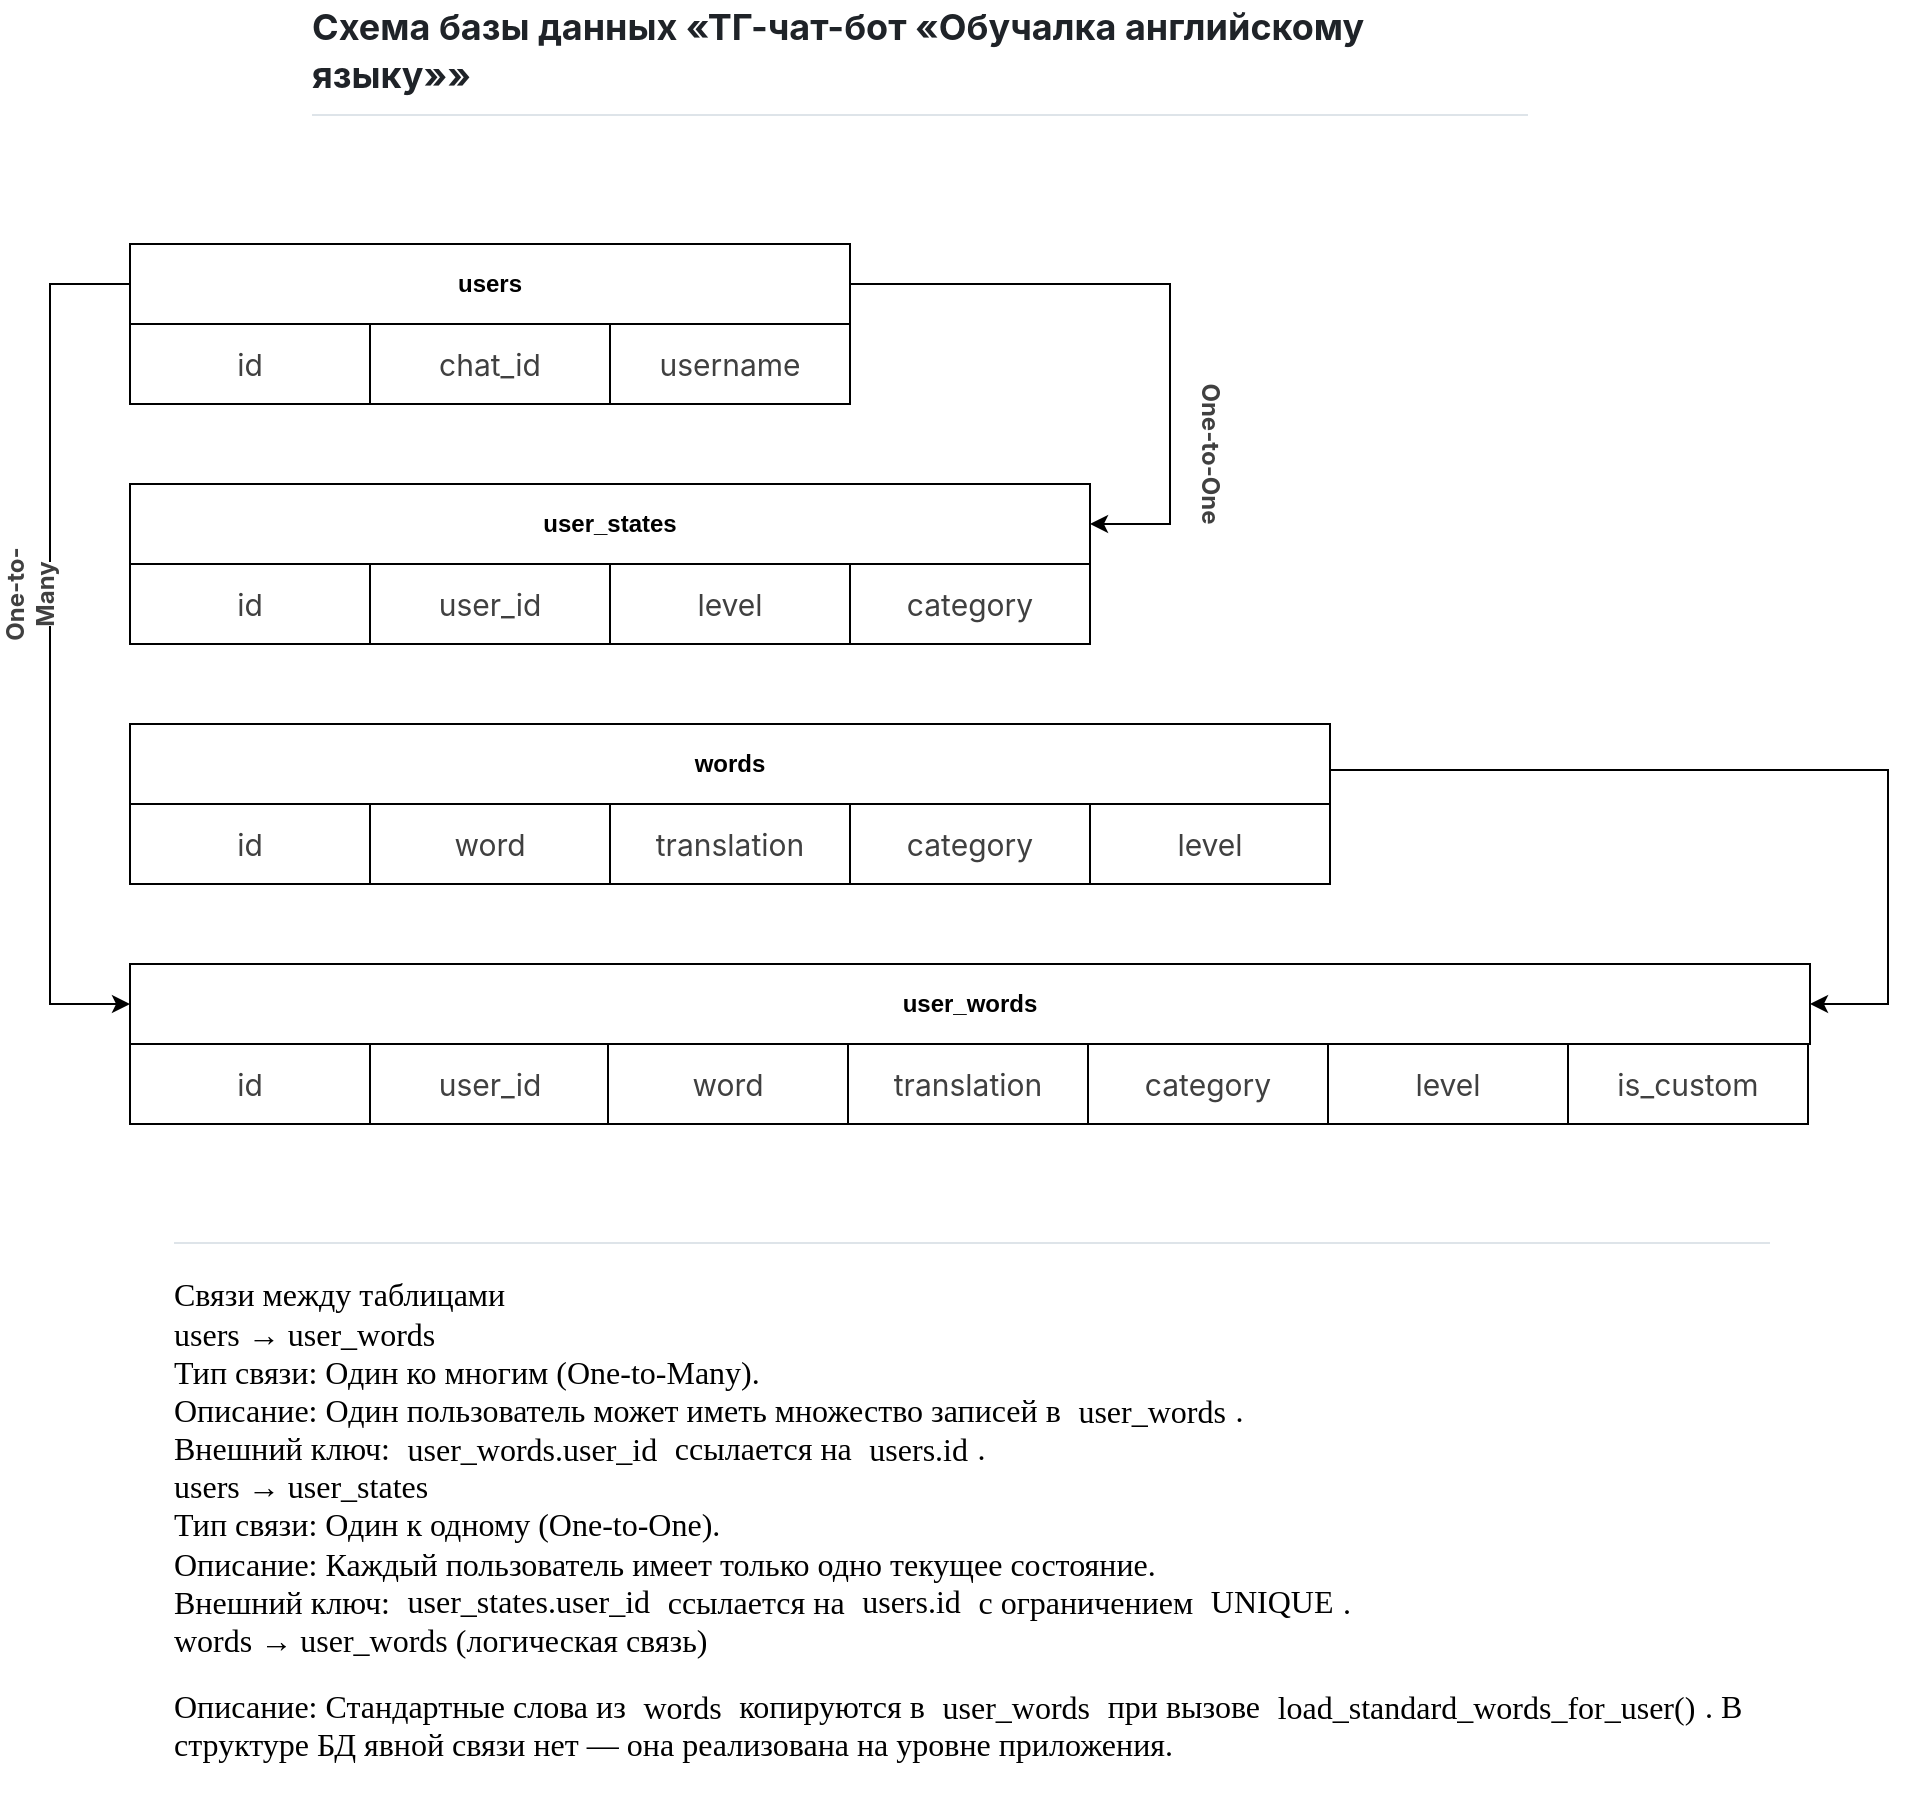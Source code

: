 <mxfile version="26.2.14">
  <diagram name="Страница — 1" id="DyJaACHZ-Qu4j4dXTXyz">
    <mxGraphModel dx="872" dy="1642" grid="1" gridSize="10" guides="1" tooltips="1" connect="1" arrows="1" fold="1" page="1" pageScale="1" pageWidth="827" pageHeight="1169" math="0" shadow="0">
      <root>
        <mxCell id="0" />
        <mxCell id="1" parent="0" />
        <mxCell id="5j_cM3AdmCN1_-_gZiW3-1" value="" style="group" parent="1" connectable="0" vertex="1">
          <mxGeometry x="150" y="-1030" width="360" height="80" as="geometry" />
        </mxCell>
        <mxCell id="5j_cM3AdmCN1_-_gZiW3-2" value="" style="group" parent="5j_cM3AdmCN1_-_gZiW3-1" connectable="0" vertex="1">
          <mxGeometry width="360.0" height="80" as="geometry" />
        </mxCell>
        <mxCell id="5j_cM3AdmCN1_-_gZiW3-3" value="" style="group" parent="5j_cM3AdmCN1_-_gZiW3-2" connectable="0" vertex="1">
          <mxGeometry width="360.0" height="80" as="geometry" />
        </mxCell>
        <mxCell id="5j_cM3AdmCN1_-_gZiW3-5" value="&lt;div style=&quot;text-align: left;&quot;&gt;&lt;font face=&quot;DeepSeek-CJK-patch, Inter, system-ui, -apple-system, BlinkMacSystemFont, Segoe UI, Roboto, Noto Sans, Ubuntu, Cantarell, Helvetica Neue, Oxygen, Open Sans, sans-serif&quot; color=&quot;#404040&quot;&gt;&lt;span style=&quot;font-size: 15px; background-color: rgb(255, 255, 255);&quot;&gt;id&lt;/span&gt;&lt;/font&gt;&lt;/div&gt;" style="whiteSpace=wrap;html=1;align=center;" parent="5j_cM3AdmCN1_-_gZiW3-3" vertex="1">
          <mxGeometry y="40" width="120.0" height="40" as="geometry" />
        </mxCell>
        <mxCell id="5j_cM3AdmCN1_-_gZiW3-6" value="&lt;span style=&quot;color: rgb(64, 64, 64); font-family: DeepSeek-CJK-patch, Inter, system-ui, -apple-system, BlinkMacSystemFont, &amp;quot;Segoe UI&amp;quot;, Roboto, &amp;quot;Noto Sans&amp;quot;, Ubuntu, Cantarell, &amp;quot;Helvetica Neue&amp;quot;, Oxygen, &amp;quot;Open Sans&amp;quot;, sans-serif; font-size: 15px; text-align: left; background-color: rgb(255, 255, 255);&quot;&gt;chat_id&lt;/span&gt;" style="whiteSpace=wrap;html=1;align=center;" parent="5j_cM3AdmCN1_-_gZiW3-3" vertex="1">
          <mxGeometry x="120.0" y="40" width="120.0" height="40" as="geometry" />
        </mxCell>
        <mxCell id="5j_cM3AdmCN1_-_gZiW3-7" value="&lt;span style=&quot;color: rgb(64, 64, 64); font-family: DeepSeek-CJK-patch, Inter, system-ui, -apple-system, BlinkMacSystemFont, &amp;quot;Segoe UI&amp;quot;, Roboto, &amp;quot;Noto Sans&amp;quot;, Ubuntu, Cantarell, &amp;quot;Helvetica Neue&amp;quot;, Oxygen, &amp;quot;Open Sans&amp;quot;, sans-serif; font-size: 15px; text-align: left; background-color: rgb(255, 255, 255);&quot;&gt;username&lt;/span&gt;" style="whiteSpace=wrap;html=1;align=center;" parent="5j_cM3AdmCN1_-_gZiW3-3" vertex="1">
          <mxGeometry x="240.0" y="40" width="120.0" height="40" as="geometry" />
        </mxCell>
        <mxCell id="5j_cM3AdmCN1_-_gZiW3-8" value="&lt;strong style=&quot;font-family: inherit; font-style: inherit; font-variant: inherit; background-color: rgb(255, 255, 255); box-sizing: border-box; margin: 0px; padding: 0px; border: 0px; font-stretch: inherit; line-height: inherit; font-optical-sizing: inherit; font-size-adjust: inherit; font-kerning: inherit; font-feature-settings: inherit; font-variation-settings: inherit; vertical-align: baseline;&quot; class=&quot;sc-iFwKgL hUqJiY&quot;&gt;&lt;span style=&quot;box-sizing: border-box; margin: 0px; padding: 0px; border: 0px; font-style: inherit; font-variant: inherit; font-weight: inherit; font-stretch: inherit; line-height: inherit; font-family: inherit; font-optical-sizing: inherit; font-size-adjust: inherit; font-kerning: inherit; font-feature-settings: inherit; font-variation-settings: inherit; vertical-align: baseline;&quot; class=&quot;sc-hjriPb UUUfT&quot;&gt;users&lt;/span&gt;&lt;/strong&gt;" style="whiteSpace=wrap;html=1;align=center;" parent="5j_cM3AdmCN1_-_gZiW3-1" vertex="1">
          <mxGeometry width="360.0" height="40" as="geometry" />
        </mxCell>
        <mxCell id="5j_cM3AdmCN1_-_gZiW3-9" value="&lt;h3 style=&quot;--tw-border-spacing-x: 0; --tw-border-spacing-y: 0; --tw-translate-x: 0; --tw-translate-y: 0; --tw-rotate: 0; --tw-skew-x: 0; --tw-skew-y: 0; --tw-scale-x: 1; --tw-scale-y: 1; --tw-pan-x: ; --tw-pan-y: ; --tw-pinch-zoom: ; --tw-scroll-snap-strictness: proximity; --tw-gradient-from-position: ; --tw-gradient-via-position: ; --tw-gradient-to-position: ; --tw-ordinal: ; --tw-slashed-zero: ; --tw-numeric-figure: ; --tw-numeric-spacing: ; --tw-numeric-fraction: ; --tw-ring-inset: ; --tw-ring-offset-width: 0px; --tw-ring-offset-color: light-dark(#fff, #000000); --tw-ring-color: rgb(59 130 246 / .5); --tw-ring-offset-shadow: 0 0 #0000; --tw-ring-shadow: 0 0 #0000; --tw-shadow: 0 0 #0000; --tw-shadow-colored: 0 0 #0000; --tw-blur: ; --tw-brightness: ; --tw-contrast: ; --tw-grayscale: ; --tw-hue-rotate: ; --tw-invert: ; --tw-saturate: ; --tw-sepia: ; --tw-drop-shadow: ; --tw-backdrop-blur: ; --tw-backdrop-brightness: ; --tw-backdrop-contrast: ; --tw-backdrop-grayscale: ; --tw-backdrop-hue-rotate: ; --tw-backdrop-invert: ; --tw-backdrop-opacity: ; --tw-backdrop-saturate: ; --tw-backdrop-sepia: ; --tw-contain-size: ; --tw-contain-layout: ; --tw-contain-paint: ; --tw-contain-style: ; box-sizing: border-box; border-width: 0px; border-style: solid; border-color: rgb(227, 227, 227); margin: 12px 0px; unicode-bidi: plaintext; line-height: 1.78; text-align: start; color: rgb(44, 44, 54);&quot;&gt;&lt;br&gt;&lt;/h3&gt;" style="text;html=1;align=center;verticalAlign=middle;whiteSpace=wrap;rounded=0;" parent="1" vertex="1">
          <mxGeometry x="149" y="-430" width="670" height="120" as="geometry" />
        </mxCell>
        <mxCell id="5j_cM3AdmCN1_-_gZiW3-10" value="&lt;h1 style=&quot;box-sizing: border-box; margin-right: 0px; margin-bottom: 16px; margin-left: 0px; padding-bottom: 0.3em; border-bottom: 1px solid rgba(209, 217, 224, 0.7); color: rgb(31, 35, 40); font-family: -apple-system, BlinkMacSystemFont, &amp;quot;Segoe UI&amp;quot;, &amp;quot;Noto Sans&amp;quot;, Helvetica, Arial, sans-serif, &amp;quot;Apple Color Emoji&amp;quot;, &amp;quot;Segoe UI Emoji&amp;quot;; text-align: start; background-color: rgb(255, 255, 255); line-height: 95%; margin-top: 0px !important;&quot; dir=&quot;auto&quot; class=&quot;heading-element&quot; tabindex=&quot;-1&quot;&gt;&lt;font style=&quot;&quot;&gt;&lt;font style=&quot;vertical-align: inherit;&quot;&gt;&lt;font style=&quot;vertical-align: inherit;&quot;&gt;&lt;font style=&quot;vertical-align: inherit;&quot;&gt;&lt;font style=&quot;vertical-align: inherit; font-size: 18px;&quot;&gt;Схема базы данных «ТГ-чат-бот «Обучалка английскому языку»»&lt;/font&gt;&lt;/font&gt;&lt;/font&gt;&lt;/font&gt;&lt;/font&gt;&lt;/h1&gt;" style="text;html=1;align=center;verticalAlign=middle;whiteSpace=wrap;rounded=0;" parent="1" vertex="1">
          <mxGeometry x="240" y="-1130" width="610" height="30" as="geometry" />
        </mxCell>
        <mxCell id="5j_cM3AdmCN1_-_gZiW3-13" value="" style="group" parent="1" connectable="0" vertex="1">
          <mxGeometry x="150" y="-750" width="360" height="40" as="geometry" />
        </mxCell>
        <mxCell id="5j_cM3AdmCN1_-_gZiW3-14" value="&lt;span style=&quot;color: rgb(64, 64, 64); font-family: DeepSeek-CJK-patch, Inter, system-ui, -apple-system, BlinkMacSystemFont, &amp;quot;Segoe UI&amp;quot;, Roboto, &amp;quot;Noto Sans&amp;quot;, Ubuntu, Cantarell, &amp;quot;Helvetica Neue&amp;quot;, Oxygen, &amp;quot;Open Sans&amp;quot;, sans-serif; font-size: 15px; text-align: left; background-color: rgb(255, 255, 255);&quot;&gt;id&lt;/span&gt;" style="whiteSpace=wrap;html=1;align=center;" parent="5j_cM3AdmCN1_-_gZiW3-13" vertex="1">
          <mxGeometry width="120" height="40" as="geometry" />
        </mxCell>
        <mxCell id="5j_cM3AdmCN1_-_gZiW3-15" value="word (VARCHAR(255))" style="whiteSpace=wrap;html=1;align=center;" parent="5j_cM3AdmCN1_-_gZiW3-13" vertex="1">
          <mxGeometry x="120" width="120" height="40" as="geometry" />
        </mxCell>
        <mxCell id="5j_cM3AdmCN1_-_gZiW3-16" value="&lt;span style=&quot;background-color: rgb(255, 255, 255);&quot;&gt;translation (VARCHAR(255))&lt;/span&gt;" style="whiteSpace=wrap;html=1;align=center;" parent="5j_cM3AdmCN1_-_gZiW3-13" vertex="1">
          <mxGeometry x="240" width="120" height="40" as="geometry" />
        </mxCell>
        <mxCell id="5j_cM3AdmCN1_-_gZiW3-17" value="&lt;strong style=&quot;font-family: inherit; font-style: inherit; font-variant: inherit; background-color: rgb(255, 255, 255); box-sizing: border-box; margin: 0px; padding: 0px; border: 0px; font-stretch: inherit; line-height: inherit; font-optical-sizing: inherit; font-size-adjust: inherit; font-kerning: inherit; font-feature-settings: inherit; font-variation-settings: inherit; vertical-align: baseline;&quot; class=&quot;sc-iFwKgL hUqJiY&quot;&gt;&lt;span style=&quot;box-sizing: border-box; margin: 0px; padding: 0px; border: 0px; font-style: inherit; font-variant: inherit; font-weight: inherit; font-stretch: inherit; line-height: inherit; font-family: inherit; font-optical-sizing: inherit; font-size-adjust: inherit; font-kerning: inherit; font-feature-settings: inherit; font-variation-settings: inherit; vertical-align: baseline;&quot; class=&quot;sc-hjriPb UUUfT&quot;&gt;words&lt;/span&gt;&lt;/strong&gt;" style="whiteSpace=wrap;html=1;align=center;" parent="1" vertex="1">
          <mxGeometry x="150" y="-790" width="600" height="40" as="geometry" />
        </mxCell>
        <mxCell id="5j_cM3AdmCN1_-_gZiW3-19" value="&lt;span style=&quot;color: rgb(64, 64, 64); font-family: DeepSeek-CJK-patch, Inter, system-ui, -apple-system, BlinkMacSystemFont, &amp;quot;Segoe UI&amp;quot;, Roboto, &amp;quot;Noto Sans&amp;quot;, Ubuntu, Cantarell, &amp;quot;Helvetica Neue&amp;quot;, Oxygen, &amp;quot;Open Sans&amp;quot;, sans-serif; font-size: 15px; text-align: left; background-color: rgb(255, 255, 255);&quot;&gt;word&lt;/span&gt;" style="whiteSpace=wrap;html=1;align=center;" parent="1" vertex="1">
          <mxGeometry x="270" y="-750" width="120" height="40" as="geometry" />
        </mxCell>
        <mxCell id="5j_cM3AdmCN1_-_gZiW3-20" value="&lt;span style=&quot;color: rgb(64, 64, 64); font-family: DeepSeek-CJK-patch, Inter, system-ui, -apple-system, BlinkMacSystemFont, &amp;quot;Segoe UI&amp;quot;, Roboto, &amp;quot;Noto Sans&amp;quot;, Ubuntu, Cantarell, &amp;quot;Helvetica Neue&amp;quot;, Oxygen, &amp;quot;Open Sans&amp;quot;, sans-serif; font-size: 15px; text-align: left; background-color: rgb(255, 255, 255);&quot;&gt;translation&lt;/span&gt;" style="whiteSpace=wrap;html=1;align=center;" parent="1" vertex="1">
          <mxGeometry x="390" y="-750" width="120" height="40" as="geometry" />
        </mxCell>
        <mxCell id="5j_cM3AdmCN1_-_gZiW3-21" value="&lt;span style=&quot;color: rgb(64, 64, 64); font-family: DeepSeek-CJK-patch, Inter, system-ui, -apple-system, BlinkMacSystemFont, &amp;quot;Segoe UI&amp;quot;, Roboto, &amp;quot;Noto Sans&amp;quot;, Ubuntu, Cantarell, &amp;quot;Helvetica Neue&amp;quot;, Oxygen, &amp;quot;Open Sans&amp;quot;, sans-serif; font-size: 15px; text-align: left; background-color: rgb(255, 255, 255);&quot;&gt;category&lt;/span&gt;" style="whiteSpace=wrap;html=1;align=center;" parent="1" vertex="1">
          <mxGeometry x="510" y="-750" width="120" height="40" as="geometry" />
        </mxCell>
        <mxCell id="uA43tMn0e1lxk-yBUitx-5" value="&lt;span style=&quot;color: rgb(64, 64, 64); font-family: DeepSeek-CJK-patch, Inter, system-ui, -apple-system, BlinkMacSystemFont, &amp;quot;Segoe UI&amp;quot;, Roboto, &amp;quot;Noto Sans&amp;quot;, Ubuntu, Cantarell, &amp;quot;Helvetica Neue&amp;quot;, Oxygen, &amp;quot;Open Sans&amp;quot;, sans-serif; font-size: 15px; text-align: left; background-color: rgb(255, 255, 255);&quot;&gt;level&lt;/span&gt;" style="whiteSpace=wrap;html=1;align=center;" parent="1" vertex="1">
          <mxGeometry x="630" y="-750" width="120" height="40" as="geometry" />
        </mxCell>
        <mxCell id="uA43tMn0e1lxk-yBUitx-6" value="" style="group" parent="1" connectable="0" vertex="1">
          <mxGeometry x="150" y="-630" width="360" height="40" as="geometry" />
        </mxCell>
        <mxCell id="uA43tMn0e1lxk-yBUitx-7" value="&lt;span style=&quot;color: rgb(64, 64, 64); font-family: DeepSeek-CJK-patch, Inter, system-ui, -apple-system, BlinkMacSystemFont, &amp;quot;Segoe UI&amp;quot;, Roboto, &amp;quot;Noto Sans&amp;quot;, Ubuntu, Cantarell, &amp;quot;Helvetica Neue&amp;quot;, Oxygen, &amp;quot;Open Sans&amp;quot;, sans-serif; font-size: 15px; text-align: left; background-color: rgb(255, 255, 255);&quot;&gt;id&lt;/span&gt;" style="whiteSpace=wrap;html=1;align=center;" parent="uA43tMn0e1lxk-yBUitx-6" vertex="1">
          <mxGeometry width="120" height="40" as="geometry" />
        </mxCell>
        <mxCell id="uA43tMn0e1lxk-yBUitx-8" value="&lt;span style=&quot;color: rgb(64, 64, 64); font-family: DeepSeek-CJK-patch, Inter, system-ui, -apple-system, BlinkMacSystemFont, &amp;quot;Segoe UI&amp;quot;, Roboto, &amp;quot;Noto Sans&amp;quot;, Ubuntu, Cantarell, &amp;quot;Helvetica Neue&amp;quot;, Oxygen, &amp;quot;Open Sans&amp;quot;, sans-serif; font-size: 15px; text-align: left; background-color: rgb(255, 255, 255);&quot;&gt;user_id&lt;/span&gt;" style="whiteSpace=wrap;html=1;align=center;" parent="uA43tMn0e1lxk-yBUitx-6" vertex="1">
          <mxGeometry x="120" width="120" height="40" as="geometry" />
        </mxCell>
        <mxCell id="uA43tMn0e1lxk-yBUitx-9" value="&lt;span style=&quot;background-color: rgb(255, 255, 255);&quot;&gt;translation (VARCHAR(255))&lt;/span&gt;" style="whiteSpace=wrap;html=1;align=center;" parent="uA43tMn0e1lxk-yBUitx-6" vertex="1">
          <mxGeometry x="240" width="120" height="40" as="geometry" />
        </mxCell>
        <mxCell id="uA43tMn0e1lxk-yBUitx-10" value="&lt;strong style=&quot;font-family: inherit; font-style: inherit; font-variant: inherit; background-color: rgb(255, 255, 255); box-sizing: border-box; margin: 0px; padding: 0px; border: 0px; font-stretch: inherit; line-height: inherit; font-optical-sizing: inherit; font-size-adjust: inherit; font-kerning: inherit; font-feature-settings: inherit; font-variation-settings: inherit; vertical-align: baseline;&quot; class=&quot;sc-iFwKgL hUqJiY&quot;&gt;&lt;span style=&quot;box-sizing: border-box; margin: 0px; padding: 0px; border: 0px; font-style: inherit; font-variant: inherit; font-weight: inherit; font-stretch: inherit; line-height: inherit; font-family: inherit; font-optical-sizing: inherit; font-size-adjust: inherit; font-kerning: inherit; font-feature-settings: inherit; font-variation-settings: inherit; vertical-align: baseline;&quot; class=&quot;sc-hjriPb UUUfT&quot;&gt;user_words&lt;/span&gt;&lt;/strong&gt;" style="whiteSpace=wrap;html=1;align=center;" parent="1" vertex="1">
          <mxGeometry x="150" y="-670" width="840" height="40" as="geometry" />
        </mxCell>
        <mxCell id="uA43tMn0e1lxk-yBUitx-11" value="&lt;span style=&quot;color: rgb(64, 64, 64); font-family: DeepSeek-CJK-patch, Inter, system-ui, -apple-system, BlinkMacSystemFont, &amp;quot;Segoe UI&amp;quot;, Roboto, &amp;quot;Noto Sans&amp;quot;, Ubuntu, Cantarell, &amp;quot;Helvetica Neue&amp;quot;, Oxygen, &amp;quot;Open Sans&amp;quot;, sans-serif; font-size: 15px; text-align: left; background-color: rgb(255, 255, 255);&quot;&gt;word&lt;/span&gt;" style="whiteSpace=wrap;html=1;align=center;" parent="1" vertex="1">
          <mxGeometry x="389" y="-630" width="120" height="40" as="geometry" />
        </mxCell>
        <mxCell id="uA43tMn0e1lxk-yBUitx-12" value="&lt;span style=&quot;color: rgb(64, 64, 64); font-family: DeepSeek-CJK-patch, Inter, system-ui, -apple-system, BlinkMacSystemFont, &amp;quot;Segoe UI&amp;quot;, Roboto, &amp;quot;Noto Sans&amp;quot;, Ubuntu, Cantarell, &amp;quot;Helvetica Neue&amp;quot;, Oxygen, &amp;quot;Open Sans&amp;quot;, sans-serif; font-size: 15px; text-align: left; background-color: rgb(255, 255, 255);&quot;&gt;translation&lt;/span&gt;" style="whiteSpace=wrap;html=1;align=center;" parent="1" vertex="1">
          <mxGeometry x="509" y="-630" width="120" height="40" as="geometry" />
        </mxCell>
        <mxCell id="uA43tMn0e1lxk-yBUitx-13" value="&lt;span style=&quot;color: rgb(64, 64, 64); font-family: DeepSeek-CJK-patch, Inter, system-ui, -apple-system, BlinkMacSystemFont, &amp;quot;Segoe UI&amp;quot;, Roboto, &amp;quot;Noto Sans&amp;quot;, Ubuntu, Cantarell, &amp;quot;Helvetica Neue&amp;quot;, Oxygen, &amp;quot;Open Sans&amp;quot;, sans-serif; font-size: 15px; text-align: left; background-color: rgb(255, 255, 255);&quot;&gt;category&lt;/span&gt;" style="whiteSpace=wrap;html=1;align=center;" parent="1" vertex="1">
          <mxGeometry x="629" y="-630" width="120" height="40" as="geometry" />
        </mxCell>
        <mxCell id="uA43tMn0e1lxk-yBUitx-14" value="&lt;span style=&quot;color: rgb(64, 64, 64); font-family: DeepSeek-CJK-patch, Inter, system-ui, -apple-system, BlinkMacSystemFont, &amp;quot;Segoe UI&amp;quot;, Roboto, &amp;quot;Noto Sans&amp;quot;, Ubuntu, Cantarell, &amp;quot;Helvetica Neue&amp;quot;, Oxygen, &amp;quot;Open Sans&amp;quot;, sans-serif; font-size: 15px; text-align: left; background-color: rgb(255, 255, 255);&quot;&gt;level&lt;/span&gt;" style="whiteSpace=wrap;html=1;align=center;" parent="1" vertex="1">
          <mxGeometry x="749" y="-630" width="120" height="40" as="geometry" />
        </mxCell>
        <mxCell id="uA43tMn0e1lxk-yBUitx-16" value="&lt;span style=&quot;color: rgb(64, 64, 64); font-family: DeepSeek-CJK-patch, Inter, system-ui, -apple-system, BlinkMacSystemFont, &amp;quot;Segoe UI&amp;quot;, Roboto, &amp;quot;Noto Sans&amp;quot;, Ubuntu, Cantarell, &amp;quot;Helvetica Neue&amp;quot;, Oxygen, &amp;quot;Open Sans&amp;quot;, sans-serif; font-size: 15px; text-align: left; background-color: rgb(255, 255, 255);&quot;&gt;is_custom&lt;/span&gt;" style="whiteSpace=wrap;html=1;align=center;" parent="1" vertex="1">
          <mxGeometry x="869" y="-630" width="120" height="40" as="geometry" />
        </mxCell>
        <mxCell id="uA43tMn0e1lxk-yBUitx-17" value="" style="group" parent="1" connectable="0" vertex="1">
          <mxGeometry x="150" y="-870" width="360" height="40" as="geometry" />
        </mxCell>
        <mxCell id="uA43tMn0e1lxk-yBUitx-18" value="&lt;span style=&quot;color: rgb(64, 64, 64); font-family: DeepSeek-CJK-patch, Inter, system-ui, -apple-system, BlinkMacSystemFont, &amp;quot;Segoe UI&amp;quot;, Roboto, &amp;quot;Noto Sans&amp;quot;, Ubuntu, Cantarell, &amp;quot;Helvetica Neue&amp;quot;, Oxygen, &amp;quot;Open Sans&amp;quot;, sans-serif; font-size: 15px; text-align: left; background-color: rgb(255, 255, 255);&quot;&gt;id&lt;/span&gt;" style="whiteSpace=wrap;html=1;align=center;" parent="uA43tMn0e1lxk-yBUitx-17" vertex="1">
          <mxGeometry width="120" height="40" as="geometry" />
        </mxCell>
        <mxCell id="uA43tMn0e1lxk-yBUitx-19" value="word (VARCHAR(255))" style="whiteSpace=wrap;html=1;align=center;" parent="uA43tMn0e1lxk-yBUitx-17" vertex="1">
          <mxGeometry x="120" width="120" height="40" as="geometry" />
        </mxCell>
        <mxCell id="uA43tMn0e1lxk-yBUitx-20" value="&lt;span style=&quot;background-color: rgb(255, 255, 255);&quot;&gt;translation (VARCHAR(255))&lt;/span&gt;" style="whiteSpace=wrap;html=1;align=center;" parent="uA43tMn0e1lxk-yBUitx-17" vertex="1">
          <mxGeometry x="240" width="120" height="40" as="geometry" />
        </mxCell>
        <mxCell id="uA43tMn0e1lxk-yBUitx-21" value="&lt;strong style=&quot;font-family: inherit; font-style: inherit; font-variant: inherit; background-color: rgb(255, 255, 255); box-sizing: border-box; margin: 0px; padding: 0px; border: 0px; font-stretch: inherit; line-height: inherit; font-optical-sizing: inherit; font-size-adjust: inherit; font-kerning: inherit; font-feature-settings: inherit; font-variation-settings: inherit; vertical-align: baseline;&quot; class=&quot;sc-iFwKgL hUqJiY&quot;&gt;&lt;span style=&quot;box-sizing: border-box; margin: 0px; padding: 0px; border: 0px; font-style: inherit; font-variant: inherit; font-weight: inherit; font-stretch: inherit; line-height: inherit; font-family: inherit; font-optical-sizing: inherit; font-size-adjust: inherit; font-kerning: inherit; font-feature-settings: inherit; font-variation-settings: inherit; vertical-align: baseline;&quot; class=&quot;sc-hjriPb UUUfT&quot;&gt;user_states&lt;/span&gt;&lt;/strong&gt;" style="whiteSpace=wrap;html=1;align=center;" parent="1" vertex="1">
          <mxGeometry x="150" y="-910" width="480" height="40" as="geometry" />
        </mxCell>
        <mxCell id="uA43tMn0e1lxk-yBUitx-22" value="&lt;span style=&quot;color: rgb(64, 64, 64); font-family: DeepSeek-CJK-patch, Inter, system-ui, -apple-system, BlinkMacSystemFont, &amp;quot;Segoe UI&amp;quot;, Roboto, &amp;quot;Noto Sans&amp;quot;, Ubuntu, Cantarell, &amp;quot;Helvetica Neue&amp;quot;, Oxygen, &amp;quot;Open Sans&amp;quot;, sans-serif; font-size: 15px; text-align: left; background-color: rgb(255, 255, 255);&quot;&gt;user_id&lt;/span&gt;" style="whiteSpace=wrap;html=1;align=center;" parent="1" vertex="1">
          <mxGeometry x="270" y="-870" width="120" height="40" as="geometry" />
        </mxCell>
        <mxCell id="uA43tMn0e1lxk-yBUitx-23" value="&lt;span style=&quot;color: rgb(64, 64, 64); font-family: DeepSeek-CJK-patch, Inter, system-ui, -apple-system, BlinkMacSystemFont, &amp;quot;Segoe UI&amp;quot;, Roboto, &amp;quot;Noto Sans&amp;quot;, Ubuntu, Cantarell, &amp;quot;Helvetica Neue&amp;quot;, Oxygen, &amp;quot;Open Sans&amp;quot;, sans-serif; font-size: 15px; text-align: left; background-color: rgb(255, 255, 255);&quot;&gt;level&lt;/span&gt;" style="whiteSpace=wrap;html=1;align=center;" parent="1" vertex="1">
          <mxGeometry x="390" y="-870" width="120" height="40" as="geometry" />
        </mxCell>
        <mxCell id="uA43tMn0e1lxk-yBUitx-24" value="&lt;span style=&quot;color: rgb(64, 64, 64); font-family: DeepSeek-CJK-patch, Inter, system-ui, -apple-system, BlinkMacSystemFont, &amp;quot;Segoe UI&amp;quot;, Roboto, &amp;quot;Noto Sans&amp;quot;, Ubuntu, Cantarell, &amp;quot;Helvetica Neue&amp;quot;, Oxygen, &amp;quot;Open Sans&amp;quot;, sans-serif; font-size: 15px; text-align: left; background-color: rgb(255, 255, 255);&quot;&gt;category&lt;/span&gt;" style="whiteSpace=wrap;html=1;align=center;" parent="1" vertex="1">
          <mxGeometry x="510" y="-870" width="120" height="40" as="geometry" />
        </mxCell>
        <mxCell id="5j_cM3AdmCN1_-_gZiW3-4" style="edgeStyle=orthogonalEdgeStyle;rounded=0;orthogonalLoop=1;jettySize=auto;html=1;exitX=0;exitY=0;exitDx=0;exitDy=0;entryX=0;entryY=0.5;entryDx=0;entryDy=0;" parent="1" source="5j_cM3AdmCN1_-_gZiW3-5" target="uA43tMn0e1lxk-yBUitx-10" edge="1">
          <mxGeometry relative="1" as="geometry">
            <mxPoint x="130" y="-660" as="targetPoint" />
            <Array as="points">
              <mxPoint x="150" y="-1010" />
              <mxPoint x="110" y="-1010" />
              <mxPoint x="110" y="-650" />
            </Array>
          </mxGeometry>
        </mxCell>
        <mxCell id="uA43tMn0e1lxk-yBUitx-28" value="&lt;span style=&quot;color: rgb(64, 64, 64); font-family: DeepSeek-CJK-patch, Inter, system-ui, -apple-system, BlinkMacSystemFont, &amp;quot;Segoe UI&amp;quot;, Roboto, &amp;quot;Noto Sans&amp;quot;, Ubuntu, Cantarell, &amp;quot;Helvetica Neue&amp;quot;, Oxygen, &amp;quot;Open Sans&amp;quot;, sans-serif; text-align: left; background-color: rgb(255, 255, 255);&quot;&gt;&lt;font style=&quot;font-size: 12px;&quot;&gt;&lt;b style=&quot;&quot;&gt;One-to-Many&lt;/b&gt;&lt;/font&gt;&lt;/span&gt;" style="text;html=1;align=center;verticalAlign=middle;whiteSpace=wrap;rounded=0;rotation=270;" parent="1" vertex="1">
          <mxGeometry x="60" y="-870" width="80" height="30" as="geometry" />
        </mxCell>
        <mxCell id="uA43tMn0e1lxk-yBUitx-30" style="edgeStyle=orthogonalEdgeStyle;rounded=0;orthogonalLoop=1;jettySize=auto;html=1;entryX=1;entryY=0.5;entryDx=0;entryDy=0;" parent="1" target="uA43tMn0e1lxk-yBUitx-21" edge="1">
          <mxGeometry relative="1" as="geometry">
            <mxPoint x="670" y="-510" as="targetPoint" />
            <Array as="points">
              <mxPoint x="670" y="-1010" />
              <mxPoint x="670" y="-890" />
            </Array>
            <mxPoint x="510" y="-1010" as="sourcePoint" />
          </mxGeometry>
        </mxCell>
        <mxCell id="uA43tMn0e1lxk-yBUitx-31" value="&lt;span style=&quot;color: rgb(64, 64, 64); font-family: DeepSeek-CJK-patch, Inter, system-ui, -apple-system, BlinkMacSystemFont, &amp;quot;Segoe UI&amp;quot;, Roboto, &amp;quot;Noto Sans&amp;quot;, Ubuntu, Cantarell, &amp;quot;Helvetica Neue&amp;quot;, Oxygen, &amp;quot;Open Sans&amp;quot;, sans-serif; text-align: left; background-color: rgb(255, 255, 255);&quot;&gt;&lt;font style=&quot;font-size: 12px;&quot;&gt;&lt;b style=&quot;&quot;&gt;One-to-One&lt;/b&gt;&lt;/font&gt;&lt;/span&gt;" style="text;html=1;align=center;verticalAlign=middle;whiteSpace=wrap;rounded=0;rotation=90;" parent="1" vertex="1">
          <mxGeometry x="650" y="-940" width="80" height="30" as="geometry" />
        </mxCell>
        <mxCell id="uA43tMn0e1lxk-yBUitx-32" style="edgeStyle=orthogonalEdgeStyle;rounded=0;orthogonalLoop=1;jettySize=auto;html=1;exitX=1;exitY=0.5;exitDx=0;exitDy=0;entryX=1;entryY=0.5;entryDx=0;entryDy=0;" parent="1" source="5j_cM3AdmCN1_-_gZiW3-17" target="uA43tMn0e1lxk-yBUitx-10" edge="1">
          <mxGeometry relative="1" as="geometry">
            <mxPoint x="990" y="-640" as="targetPoint" />
            <Array as="points">
              <mxPoint x="750" y="-767" />
              <mxPoint x="1029" y="-767" />
              <mxPoint x="1029" y="-650" />
            </Array>
            <mxPoint x="869" y="-767" as="sourcePoint" />
          </mxGeometry>
        </mxCell>
        <mxCell id="uA43tMn0e1lxk-yBUitx-33" value="&lt;h1 style=&quot;box-sizing: border-box; margin-right: 0px; margin-bottom: 16px; margin-left: 0px; padding-bottom: 0.3em; border-bottom: 1px solid rgba(209, 217, 224, 0.7); line-height: 95%; margin-top: 0px !important; color: rgb(31, 35, 40); background-color: rgb(255, 255, 255);&quot; dir=&quot;auto&quot; class=&quot;heading-element&quot; tabindex=&quot;-1&quot;&gt;&lt;span style=&quot;font-weight: normal;&quot;&gt;&lt;font face=&quot;Times New Roman&quot; style=&quot;font-size: 16px;&quot;&gt;&lt;br style=&quot;&quot;&gt;&lt;/font&gt;&lt;/span&gt;&lt;/h1&gt;&lt;span style=&quot;font-size: 16px; font-family: &amp;quot;Times New Roman&amp;quot;; background-color: transparent; color: light-dark(rgb(0, 0, 0), rgb(255, 255, 255));&quot;&gt;Связи между таблицами&lt;/span&gt;&lt;br&gt;&lt;span style=&quot;font-size: 16px; font-family: &amp;quot;Times New Roman&amp;quot;; background-color: transparent; color: light-dark(rgb(0, 0, 0), rgb(255, 255, 255));&quot;&gt;users → user_words&lt;/span&gt;&lt;br&gt;&lt;span style=&quot;background-color: transparent; color: light-dark(rgb(0, 0, 0), rgb(255, 255, 255)); font-family: &amp;quot;Times New Roman&amp;quot;; font-size: 16px;&quot;&gt;Тип связи:&amp;nbsp;Один ко многим (One-to-Many).&lt;/span&gt;&lt;br&gt;&lt;span style=&quot;font-size: 16px; font-family: &amp;quot;Times New Roman&amp;quot;; background-color: transparent; color: light-dark(rgb(0, 0, 0), rgb(255, 255, 255));&quot;&gt;Описание:&amp;nbsp;Один пользователь может иметь множество записей в&amp;nbsp;&lt;/span&gt;&lt;span style=&quot;font-size: 16px; font-family: &amp;quot;Times New Roman&amp;quot;; background-color: transparent; color: light-dark(rgb(0, 0, 0), rgb(255, 255, 255)); border-radius: 4px; padding: 0.15rem 0.3rem;&quot;&gt;user_words&lt;/span&gt;&lt;span style=&quot;font-size: 16px; font-family: &amp;quot;Times New Roman&amp;quot;; background-color: transparent; color: light-dark(rgb(0, 0, 0), rgb(255, 255, 255));&quot;&gt;.&lt;/span&gt;&lt;br&gt;&lt;span style=&quot;font-size: 16px; font-family: &amp;quot;Times New Roman&amp;quot;; background-color: transparent; color: light-dark(rgb(0, 0, 0), rgb(255, 255, 255));&quot;&gt;Внешний ключ:&amp;nbsp;&lt;/span&gt;&lt;span style=&quot;font-size: 16px; font-family: &amp;quot;Times New Roman&amp;quot;; background-color: transparent; color: light-dark(rgb(0, 0, 0), rgb(255, 255, 255)); border-radius: 4px; padding: 0.15rem 0.3rem;&quot;&gt;user_words.user_id&lt;/span&gt;&lt;span style=&quot;font-size: 16px; font-family: &amp;quot;Times New Roman&amp;quot;; background-color: transparent; color: light-dark(rgb(0, 0, 0), rgb(255, 255, 255));&quot;&gt;&amp;nbsp;ссылается на&amp;nbsp;&lt;/span&gt;&lt;span style=&quot;font-size: 16px; font-family: &amp;quot;Times New Roman&amp;quot;; background-color: transparent; color: light-dark(rgb(0, 0, 0), rgb(255, 255, 255)); border-radius: 4px; padding: 0.15rem 0.3rem;&quot;&gt;users.id&lt;/span&gt;&lt;span style=&quot;font-size: 16px; font-family: &amp;quot;Times New Roman&amp;quot;; background-color: transparent; color: light-dark(rgb(0, 0, 0), rgb(255, 255, 255));&quot;&gt;.&lt;/span&gt;&lt;br&gt;&lt;span style=&quot;font-size: 16px; font-family: &amp;quot;Times New Roman&amp;quot;; background-color: transparent; color: light-dark(rgb(0, 0, 0), rgb(255, 255, 255));&quot;&gt;users → user_states&lt;/span&gt;&lt;br&gt;&lt;span style=&quot;font-size: 16px; font-family: &amp;quot;Times New Roman&amp;quot;; background-color: transparent; color: light-dark(rgb(0, 0, 0), rgb(255, 255, 255));&quot;&gt;Тип связи:&amp;nbsp;Один к одному (One-to-One).&lt;/span&gt;&lt;br&gt;&lt;span style=&quot;font-size: 16px; font-family: &amp;quot;Times New Roman&amp;quot;; background-color: transparent; color: light-dark(rgb(0, 0, 0), rgb(255, 255, 255));&quot;&gt;Описание:&amp;nbsp;Каждый пользователь имеет только одно текущее состояние.&lt;/span&gt;&lt;br&gt;&lt;span style=&quot;font-size: 16px; font-family: &amp;quot;Times New Roman&amp;quot;; background-color: transparent; color: light-dark(rgb(0, 0, 0), rgb(255, 255, 255));&quot;&gt;Внешний ключ:&amp;nbsp;&lt;/span&gt;&lt;span style=&quot;font-size: 16px; font-family: &amp;quot;Times New Roman&amp;quot;; background-color: transparent; color: light-dark(rgb(0, 0, 0), rgb(255, 255, 255)); border-radius: 4px; padding: 0.15rem 0.3rem;&quot;&gt;user_states.user_id&lt;/span&gt;&lt;span style=&quot;font-size: 16px; font-family: &amp;quot;Times New Roman&amp;quot;; background-color: transparent; color: light-dark(rgb(0, 0, 0), rgb(255, 255, 255));&quot;&gt;&amp;nbsp;ссылается на&amp;nbsp;&lt;/span&gt;&lt;span style=&quot;font-size: 16px; font-family: &amp;quot;Times New Roman&amp;quot;; background-color: transparent; color: light-dark(rgb(0, 0, 0), rgb(255, 255, 255)); border-radius: 4px; padding: 0.15rem 0.3rem;&quot;&gt;users.id&lt;/span&gt;&lt;span style=&quot;font-size: 16px; font-family: &amp;quot;Times New Roman&amp;quot;; background-color: transparent; color: light-dark(rgb(0, 0, 0), rgb(255, 255, 255));&quot;&gt;&amp;nbsp;с ограничением&amp;nbsp;&lt;/span&gt;&lt;span style=&quot;font-size: 16px; font-family: &amp;quot;Times New Roman&amp;quot;; background-color: transparent; color: light-dark(rgb(0, 0, 0), rgb(255, 255, 255)); border-radius: 4px; padding: 0.15rem 0.3rem;&quot;&gt;UNIQUE&lt;/span&gt;&lt;span style=&quot;font-size: 16px; font-family: &amp;quot;Times New Roman&amp;quot;; background-color: transparent; color: light-dark(rgb(0, 0, 0), rgb(255, 255, 255));&quot;&gt;.&lt;/span&gt;&lt;br&gt;&lt;span style=&quot;font-size: 16px; font-family: &amp;quot;Times New Roman&amp;quot;; background-color: transparent; color: light-dark(rgb(0, 0, 0), rgb(255, 255, 255));&quot;&gt;words → user_words (логическая связь)&lt;/span&gt;&lt;br&gt;&lt;h3 style=&quot;&quot;&gt;&lt;span style=&quot;font-weight: normal;&quot;&gt;&lt;font face=&quot;Times New Roman&quot; style=&quot;font-size: 16px;&quot;&gt;Описание:&amp;nbsp;Стандартные слова из&amp;nbsp;&lt;span style=&quot;border-radius: 4px; padding: 0.15rem 0.3rem;&quot;&gt;words&lt;/span&gt;&amp;nbsp;копируются в&amp;nbsp;&lt;span style=&quot;border-radius: 4px; padding: 0.15rem 0.3rem;&quot;&gt;user_words&lt;/span&gt;&amp;nbsp;при вызове&amp;nbsp;&lt;span style=&quot;border-radius: 4px; padding: 0.15rem 0.3rem;&quot;&gt;load_standard_words_for_user()&lt;/span&gt;. В структуре БД явной связи нет — она реализована на уровне приложения.&lt;/font&gt;&lt;/span&gt;&lt;/h3&gt;" style="text;html=1;align=left;verticalAlign=middle;whiteSpace=wrap;rounded=0;" parent="1" vertex="1">
          <mxGeometry x="170" y="-510" width="800" height="200" as="geometry" />
        </mxCell>
      </root>
    </mxGraphModel>
  </diagram>
</mxfile>
